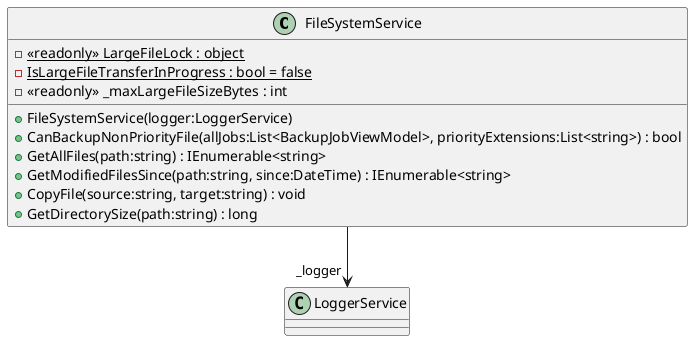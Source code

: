 @startuml
class FileSystemService {
    - {static} <<readonly>> LargeFileLock : object
    - {static} IsLargeFileTransferInProgress : bool = false
    - <<readonly>> _maxLargeFileSizeBytes : int
    + FileSystemService(logger:LoggerService)
    + CanBackupNonPriorityFile(allJobs:List<BackupJobViewModel>, priorityExtensions:List<string>) : bool
    + GetAllFiles(path:string) : IEnumerable<string>
    + GetModifiedFilesSince(path:string, since:DateTime) : IEnumerable<string>
    + CopyFile(source:string, target:string) : void
    + GetDirectorySize(path:string) : long
}
FileSystemService --> "_logger" LoggerService
@enduml
